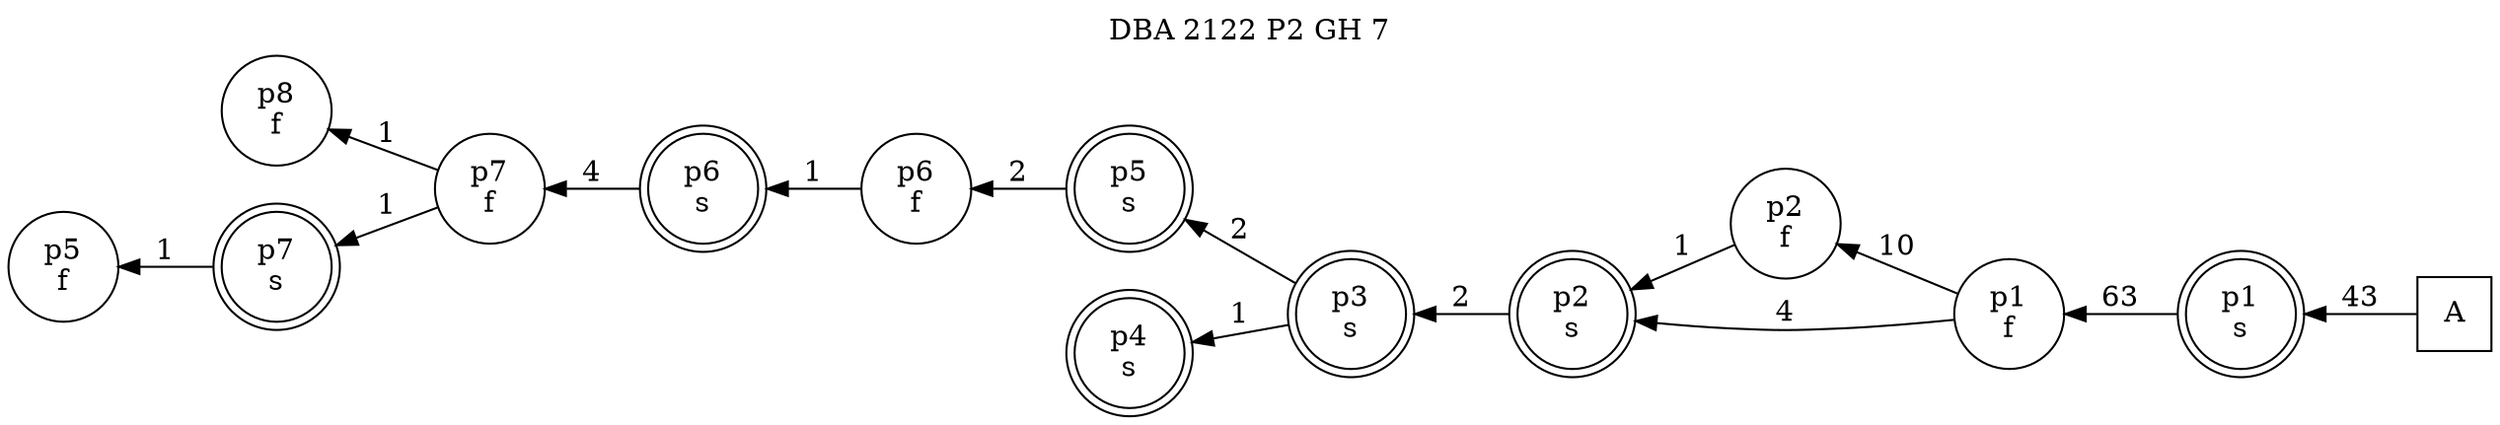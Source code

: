 digraph DBA_2122_P2_GH_7_GOOD {
labelloc="tl"
label= " DBA 2122 P2 GH 7 "
rankdir="RL";
"A" [shape="square" label="A"]
"p1_s" [shape="doublecircle" label="p1
s"]
"p1_f" [shape="circle" label="p1
f"]
"p2_f" [shape="circle" label="p2
f"]
"p2_s" [shape="doublecircle" label="p2
s"]
"p3_s" [shape="doublecircle" label="p3
s"]
"p5_s" [shape="doublecircle" label="p5
s"]
"p6_f" [shape="circle" label="p6
f"]
"p6_s" [shape="doublecircle" label="p6
s"]
"p7_f" [shape="circle" label="p7
f"]
"p8_f" [shape="circle" label="p8
f"]
"p7_s" [shape="doublecircle" label="p7
s"]
"p5_f" [shape="circle" label="p5
f"]
"p4_s" [shape="doublecircle" label="p4
s"]
"A" -> "p1_s" [ label=43]
"p1_s" -> "p1_f" [ label=63]
"p1_f" -> "p2_f" [ label=10]
"p1_f" -> "p2_s" [ label=4]
"p2_f" -> "p2_s" [ label=1]
"p2_s" -> "p3_s" [ label=2]
"p3_s" -> "p5_s" [ label=2]
"p3_s" -> "p4_s" [ label=1]
"p5_s" -> "p6_f" [ label=2]
"p6_f" -> "p6_s" [ label=1]
"p6_s" -> "p7_f" [ label=4]
"p7_f" -> "p8_f" [ label=1]
"p7_f" -> "p7_s" [ label=1]
"p7_s" -> "p5_f" [ label=1]
}
